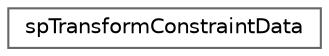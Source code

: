 digraph "类继承关系图"
{
 // LATEX_PDF_SIZE
  bgcolor="transparent";
  edge [fontname=Helvetica,fontsize=10,labelfontname=Helvetica,labelfontsize=10];
  node [fontname=Helvetica,fontsize=10,shape=box,height=0.2,width=0.4];
  rankdir="LR";
  Node0 [id="Node000000",label="spTransformConstraintData",height=0.2,width=0.4,color="grey40", fillcolor="white", style="filled",URL="$structsp_transform_constraint_data.html",tooltip=" "];
}
